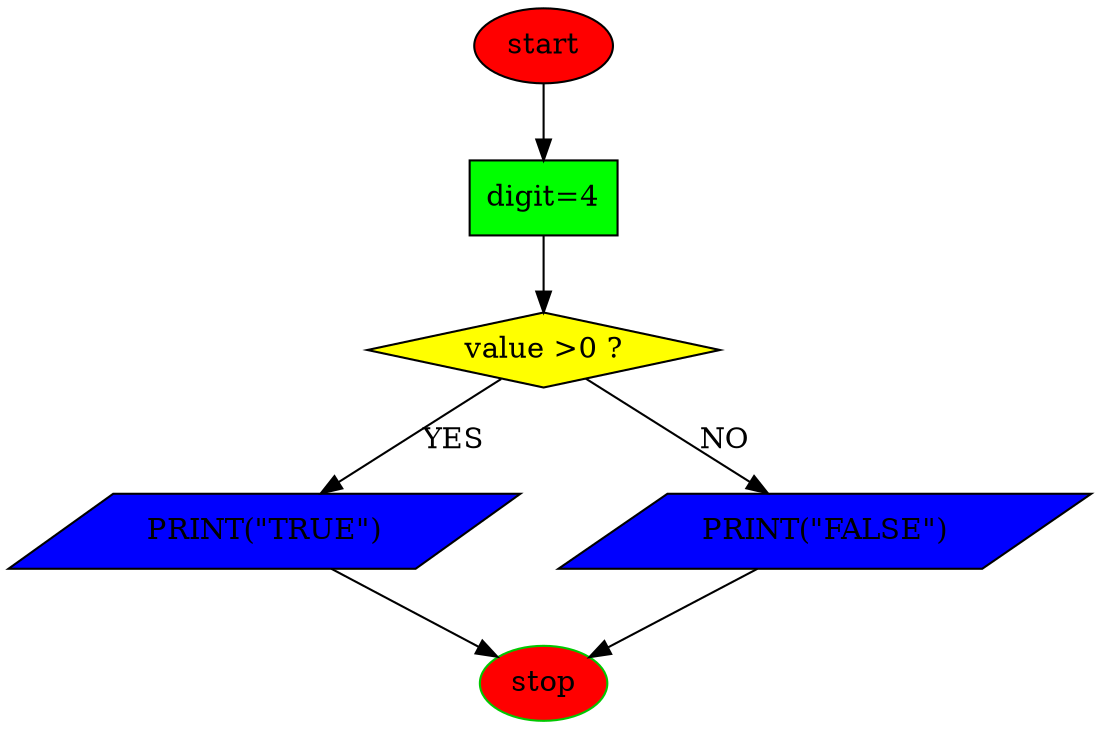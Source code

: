 digraph BlockSchema {
node [style=filled]; 
start [shape = ellipse ,color = "#000000" ,label = "start" ,fillcolor = "#ff0000" ]; 
dig [shape = rectangle ,color = "#000000" ,label = "digit=4" ,fillcolor = "#00ff00" ]; 
cond [shape = diamond ,color = "#000000" ,label = "value >0 ?" ,fillcolor = "#ffff00" ]; 
print1 [shape = parallelogram ,color = "#000000" ,label = "PRINT(\"TRUE\")" ,fillcolor = "#0000ff" ]; 
print2 [shape = parallelogram ,color = "#000000" ,label = "PRINT(\"FALSE\")" ,fillcolor = "#0000ff" ]; 
stop [shape = ellipse ,color = "#00c800" ,label = "stop" ,fillcolor = "#ff0000" ]; 
start -> dig [color = "#000000" ]; 
dig -> cond [color = "#000000" ]; 
cond -> print1 [label = "YES" ,color = "#000000" ]; 
cond -> print2 [label = "NO" ,color = "#000000" ]; 
print2 -> stop [color = "#000000" ]; 
print1 -> stop [color = "#000000" ]; 
}
